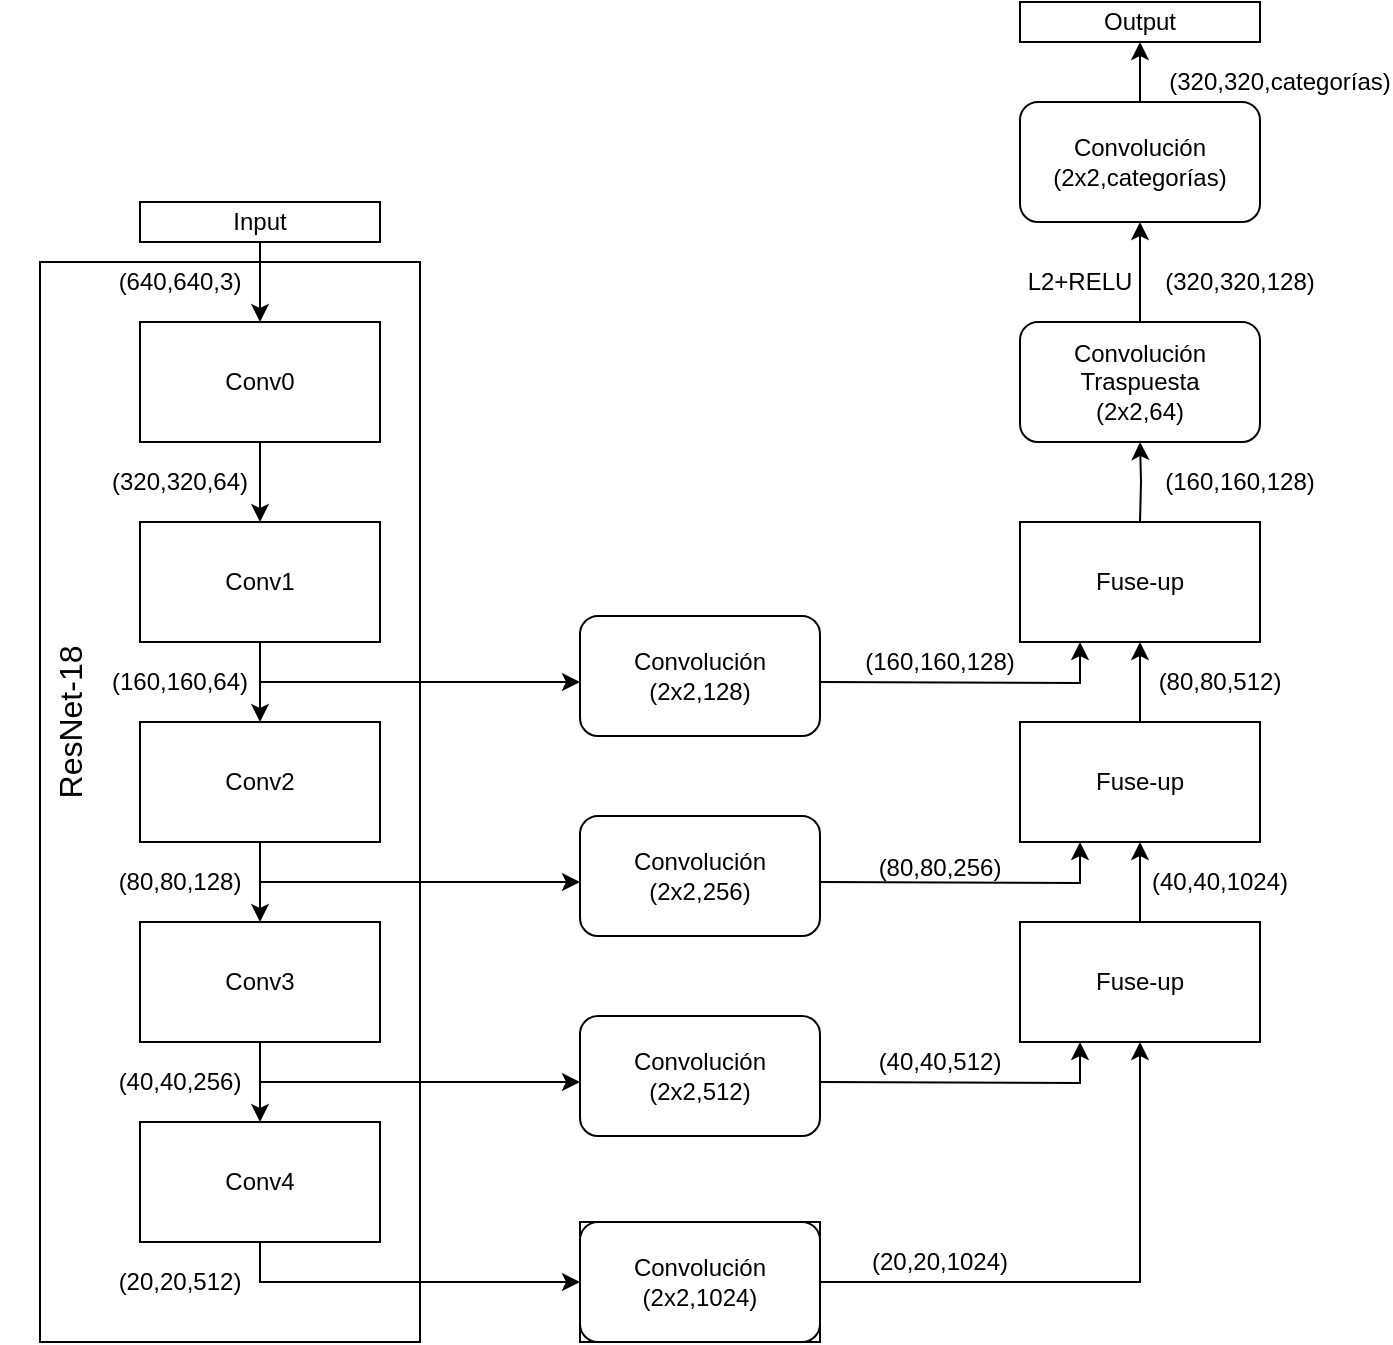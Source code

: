<mxfile version="13.9.2" type="device" pages="2"><diagram id="hmMCSnsPNJcpCr6YKXEO" name="Page-1"><mxGraphModel dx="1422" dy="1865" grid="1" gridSize="10" guides="1" tooltips="1" connect="1" arrows="1" fold="1" page="1" pageScale="1" pageWidth="850" pageHeight="1100" math="0" shadow="0"><root><mxCell id="0"/><mxCell id="1" parent="0"/><mxCell id="dNM_J1vEn28DvA4uqvdx-1" value="" style="rounded=0;whiteSpace=wrap;html=1;fillColor=none;" parent="1" vertex="1"><mxGeometry x="70" y="83" width="190" height="540" as="geometry"/></mxCell><mxCell id="tcMPDzOzU07q1JCKf_pF-14" style="edgeStyle=orthogonalEdgeStyle;rounded=0;orthogonalLoop=1;jettySize=auto;html=1;exitX=0.5;exitY=1;exitDx=0;exitDy=0;" parent="1" source="tcMPDzOzU07q1JCKf_pF-1" target="tcMPDzOzU07q1JCKf_pF-2" edge="1"><mxGeometry relative="1" as="geometry"/></mxCell><mxCell id="tcMPDzOzU07q1JCKf_pF-1" value="Conv0" style="rounded=0;whiteSpace=wrap;html=1;" parent="1" vertex="1"><mxGeometry x="120" y="113" width="120" height="60" as="geometry"/></mxCell><mxCell id="tcMPDzOzU07q1JCKf_pF-16" style="edgeStyle=orthogonalEdgeStyle;rounded=0;orthogonalLoop=1;jettySize=auto;html=1;exitX=0.5;exitY=1;exitDx=0;exitDy=0;" parent="1" source="tcMPDzOzU07q1JCKf_pF-2" target="tcMPDzOzU07q1JCKf_pF-3" edge="1"><mxGeometry relative="1" as="geometry"/></mxCell><mxCell id="tcMPDzOzU07q1JCKf_pF-39" style="edgeStyle=orthogonalEdgeStyle;rounded=0;orthogonalLoop=1;jettySize=auto;html=1;exitX=0.5;exitY=1;exitDx=0;exitDy=0;entryX=0;entryY=0.5;entryDx=0;entryDy=0;" parent="1" source="tcMPDzOzU07q1JCKf_pF-2" edge="1"><mxGeometry relative="1" as="geometry"><mxPoint x="340" y="293" as="targetPoint"/><Array as="points"><mxPoint x="180" y="293"/></Array></mxGeometry></mxCell><mxCell id="tcMPDzOzU07q1JCKf_pF-2" value="Conv1" style="rounded=0;whiteSpace=wrap;html=1;" parent="1" vertex="1"><mxGeometry x="120" y="213" width="120" height="60" as="geometry"/></mxCell><mxCell id="tcMPDzOzU07q1JCKf_pF-17" style="edgeStyle=orthogonalEdgeStyle;rounded=0;orthogonalLoop=1;jettySize=auto;html=1;exitX=0.5;exitY=1;exitDx=0;exitDy=0;" parent="1" source="tcMPDzOzU07q1JCKf_pF-3" target="tcMPDzOzU07q1JCKf_pF-4" edge="1"><mxGeometry relative="1" as="geometry"/></mxCell><mxCell id="tcMPDzOzU07q1JCKf_pF-37" style="edgeStyle=orthogonalEdgeStyle;rounded=0;orthogonalLoop=1;jettySize=auto;html=1;exitX=0.5;exitY=1;exitDx=0;exitDy=0;" parent="1" source="tcMPDzOzU07q1JCKf_pF-3" edge="1"><mxGeometry relative="1" as="geometry"><mxPoint x="340" y="393" as="targetPoint"/><Array as="points"><mxPoint x="180" y="393"/></Array></mxGeometry></mxCell><mxCell id="tcMPDzOzU07q1JCKf_pF-3" value="Conv2" style="rounded=0;whiteSpace=wrap;html=1;" parent="1" vertex="1"><mxGeometry x="120" y="313" width="120" height="60" as="geometry"/></mxCell><mxCell id="tcMPDzOzU07q1JCKf_pF-18" style="edgeStyle=orthogonalEdgeStyle;rounded=0;orthogonalLoop=1;jettySize=auto;html=1;exitX=0.5;exitY=1;exitDx=0;exitDy=0;entryX=0.5;entryY=0;entryDx=0;entryDy=0;" parent="1" source="tcMPDzOzU07q1JCKf_pF-4" target="tcMPDzOzU07q1JCKf_pF-5" edge="1"><mxGeometry relative="1" as="geometry"/></mxCell><mxCell id="tcMPDzOzU07q1JCKf_pF-27" style="edgeStyle=orthogonalEdgeStyle;rounded=0;orthogonalLoop=1;jettySize=auto;html=1;exitX=0.5;exitY=1;exitDx=0;exitDy=0;" parent="1" source="tcMPDzOzU07q1JCKf_pF-4" edge="1"><mxGeometry relative="1" as="geometry"><mxPoint x="340" y="493" as="targetPoint"/><Array as="points"><mxPoint x="180" y="493"/></Array></mxGeometry></mxCell><mxCell id="tcMPDzOzU07q1JCKf_pF-4" value="Conv3" style="rounded=0;whiteSpace=wrap;html=1;" parent="1" vertex="1"><mxGeometry x="120" y="413" width="120" height="60" as="geometry"/></mxCell><mxCell id="tcMPDzOzU07q1JCKf_pF-20" style="edgeStyle=orthogonalEdgeStyle;rounded=0;orthogonalLoop=1;jettySize=auto;html=1;exitX=0.5;exitY=1;exitDx=0;exitDy=0;entryX=0;entryY=0.5;entryDx=0;entryDy=0;" parent="1" source="tcMPDzOzU07q1JCKf_pF-5" target="tcMPDzOzU07q1JCKf_pF-19" edge="1"><mxGeometry relative="1" as="geometry"/></mxCell><mxCell id="tcMPDzOzU07q1JCKf_pF-5" value="Conv4" style="rounded=0;whiteSpace=wrap;html=1;" parent="1" vertex="1"><mxGeometry x="120" y="513" width="120" height="60" as="geometry"/></mxCell><mxCell id="tcMPDzOzU07q1JCKf_pF-6" value="Output" style="rounded=0;whiteSpace=wrap;html=1;" parent="1" vertex="1"><mxGeometry x="560" y="-47" width="120" height="20" as="geometry"/></mxCell><mxCell id="tcMPDzOzU07q1JCKf_pF-7" value="Fuse-up" style="rounded=0;whiteSpace=wrap;html=1;" parent="1" vertex="1"><mxGeometry x="560" y="213" width="120" height="60" as="geometry"/></mxCell><mxCell id="tcMPDzOzU07q1JCKf_pF-35" style="edgeStyle=orthogonalEdgeStyle;rounded=0;orthogonalLoop=1;jettySize=auto;html=1;exitX=0.5;exitY=0;exitDx=0;exitDy=0;" parent="1" source="tcMPDzOzU07q1JCKf_pF-8" target="tcMPDzOzU07q1JCKf_pF-7" edge="1"><mxGeometry relative="1" as="geometry"/></mxCell><mxCell id="tcMPDzOzU07q1JCKf_pF-8" value="Fuse-up" style="rounded=0;whiteSpace=wrap;html=1;" parent="1" vertex="1"><mxGeometry x="560" y="313" width="120" height="60" as="geometry"/></mxCell><mxCell id="tcMPDzOzU07q1JCKf_pF-34" style="edgeStyle=orthogonalEdgeStyle;rounded=0;orthogonalLoop=1;jettySize=auto;html=1;exitX=0.5;exitY=0;exitDx=0;exitDy=0;entryX=0.5;entryY=1;entryDx=0;entryDy=0;" parent="1" source="tcMPDzOzU07q1JCKf_pF-9" target="tcMPDzOzU07q1JCKf_pF-8" edge="1"><mxGeometry relative="1" as="geometry"/></mxCell><mxCell id="tcMPDzOzU07q1JCKf_pF-9" value="Fuse-up" style="rounded=0;whiteSpace=wrap;html=1;" parent="1" vertex="1"><mxGeometry x="560" y="413" width="120" height="60" as="geometry"/></mxCell><mxCell id="tcMPDzOzU07q1JCKf_pF-11" value="(640,640,3)" style="text;html=1;strokeColor=none;fillColor=none;align=center;verticalAlign=middle;whiteSpace=wrap;rounded=0;" parent="1" vertex="1"><mxGeometry x="120" y="83" width="40" height="20" as="geometry"/></mxCell><mxCell id="tcMPDzOzU07q1JCKf_pF-12" value="" style="endArrow=classic;html=1;entryX=0.5;entryY=0;entryDx=0;entryDy=0;" parent="1" target="tcMPDzOzU07q1JCKf_pF-1" edge="1"><mxGeometry width="50" height="50" relative="1" as="geometry"><mxPoint x="180" y="73" as="sourcePoint"/><mxPoint x="430" y="193" as="targetPoint"/></mxGeometry></mxCell><mxCell id="tcMPDzOzU07q1JCKf_pF-13" value="Input" style="rounded=0;whiteSpace=wrap;html=1;" parent="1" vertex="1"><mxGeometry x="120" y="53" width="120" height="20" as="geometry"/></mxCell><mxCell id="tcMPDzOzU07q1JCKf_pF-15" value="(160,160,64)" style="text;html=1;strokeColor=none;fillColor=none;align=center;verticalAlign=middle;whiteSpace=wrap;rounded=0;" parent="1" vertex="1"><mxGeometry x="120" y="283" width="40" height="20" as="geometry"/></mxCell><mxCell id="tcMPDzOzU07q1JCKf_pF-24" style="edgeStyle=orthogonalEdgeStyle;rounded=0;orthogonalLoop=1;jettySize=auto;html=1;exitX=1;exitY=0.5;exitDx=0;exitDy=0;" parent="1" source="tcMPDzOzU07q1JCKf_pF-19" target="tcMPDzOzU07q1JCKf_pF-9" edge="1"><mxGeometry relative="1" as="geometry"><mxPoint x="620" y="573" as="targetPoint"/></mxGeometry></mxCell><mxCell id="tcMPDzOzU07q1JCKf_pF-19" value="Non-local" style="rounded=0;whiteSpace=wrap;html=1;" parent="1" vertex="1"><mxGeometry x="340" y="563" width="120" height="60" as="geometry"/></mxCell><mxCell id="tcMPDzOzU07q1JCKf_pF-23" value="(20,20,512)" style="text;html=1;strokeColor=none;fillColor=none;align=center;verticalAlign=middle;whiteSpace=wrap;rounded=0;" parent="1" vertex="1"><mxGeometry x="120" y="583" width="40" height="20" as="geometry"/></mxCell><mxCell id="tcMPDzOzU07q1JCKf_pF-25" value="&lt;div&gt;(20,20,1024)&lt;/div&gt;" style="text;html=1;strokeColor=none;fillColor=none;align=center;verticalAlign=middle;whiteSpace=wrap;rounded=0;" parent="1" vertex="1"><mxGeometry x="500" y="573" width="40" height="20" as="geometry"/></mxCell><mxCell id="tcMPDzOzU07q1JCKf_pF-29" style="edgeStyle=orthogonalEdgeStyle;rounded=0;orthogonalLoop=1;jettySize=auto;html=1;exitX=1;exitY=0.5;exitDx=0;exitDy=0;entryX=0.25;entryY=1;entryDx=0;entryDy=0;" parent="1" target="tcMPDzOzU07q1JCKf_pF-9" edge="1"><mxGeometry relative="1" as="geometry"><mxPoint x="460" y="493" as="sourcePoint"/></mxGeometry></mxCell><mxCell id="tcMPDzOzU07q1JCKf_pF-30" value="(40,40,256)" style="text;html=1;strokeColor=none;fillColor=none;align=center;verticalAlign=middle;whiteSpace=wrap;rounded=0;" parent="1" vertex="1"><mxGeometry x="120" y="483" width="40" height="20" as="geometry"/></mxCell><mxCell id="tcMPDzOzU07q1JCKf_pF-31" value="(40,40,512)" style="text;html=1;strokeColor=none;fillColor=none;align=center;verticalAlign=middle;whiteSpace=wrap;rounded=0;" parent="1" vertex="1"><mxGeometry x="500" y="473" width="40" height="20" as="geometry"/></mxCell><mxCell id="tcMPDzOzU07q1JCKf_pF-38" style="edgeStyle=orthogonalEdgeStyle;rounded=0;orthogonalLoop=1;jettySize=auto;html=1;exitX=1;exitY=0.5;exitDx=0;exitDy=0;entryX=0.25;entryY=1;entryDx=0;entryDy=0;" parent="1" target="tcMPDzOzU07q1JCKf_pF-8" edge="1"><mxGeometry relative="1" as="geometry"><mxPoint x="460" y="393" as="sourcePoint"/></mxGeometry></mxCell><mxCell id="tcMPDzOzU07q1JCKf_pF-40" style="edgeStyle=orthogonalEdgeStyle;rounded=0;orthogonalLoop=1;jettySize=auto;html=1;exitX=1;exitY=0.5;exitDx=0;exitDy=0;entryX=0.25;entryY=1;entryDx=0;entryDy=0;" parent="1" target="tcMPDzOzU07q1JCKf_pF-7" edge="1"><mxGeometry relative="1" as="geometry"><mxPoint x="460" y="293" as="sourcePoint"/></mxGeometry></mxCell><mxCell id="tcMPDzOzU07q1JCKf_pF-41" value="&lt;div&gt;(80,80,128)&lt;/div&gt;" style="text;html=1;strokeColor=none;fillColor=none;align=center;verticalAlign=middle;whiteSpace=wrap;rounded=0;" parent="1" vertex="1"><mxGeometry x="120" y="383" width="40" height="20" as="geometry"/></mxCell><mxCell id="tcMPDzOzU07q1JCKf_pF-42" value="&lt;div&gt;(80,80,256)&lt;/div&gt;" style="text;html=1;strokeColor=none;fillColor=none;align=center;verticalAlign=middle;whiteSpace=wrap;rounded=0;" parent="1" vertex="1"><mxGeometry x="500" y="376" width="40" height="20" as="geometry"/></mxCell><mxCell id="tcMPDzOzU07q1JCKf_pF-44" value="(160,160,128)" style="text;html=1;strokeColor=none;fillColor=none;align=center;verticalAlign=middle;whiteSpace=wrap;rounded=0;" parent="1" vertex="1"><mxGeometry x="500" y="273" width="40" height="20" as="geometry"/></mxCell><mxCell id="tcMPDzOzU07q1JCKf_pF-45" value="(320,320,64)" style="text;html=1;strokeColor=none;fillColor=none;align=center;verticalAlign=middle;whiteSpace=wrap;rounded=0;" parent="1" vertex="1"><mxGeometry x="120" y="183" width="40" height="20" as="geometry"/></mxCell><mxCell id="tcMPDzOzU07q1JCKf_pF-48" value="(40,40,1024)" style="text;html=1;strokeColor=none;fillColor=none;align=center;verticalAlign=middle;whiteSpace=wrap;rounded=0;" parent="1" vertex="1"><mxGeometry x="640" y="383" width="40" height="20" as="geometry"/></mxCell><mxCell id="tcMPDzOzU07q1JCKf_pF-50" value="(80,80,512)" style="text;html=1;strokeColor=none;fillColor=none;align=center;verticalAlign=middle;whiteSpace=wrap;rounded=0;" parent="1" vertex="1"><mxGeometry x="640" y="283" width="40" height="20" as="geometry"/></mxCell><mxCell id="tcMPDzOzU07q1JCKf_pF-53" style="edgeStyle=orthogonalEdgeStyle;rounded=0;orthogonalLoop=1;jettySize=auto;html=1;exitX=0.5;exitY=0;exitDx=0;exitDy=0;" parent="1" source="tcMPDzOzU07q1JCKf_pF-51" target="tcMPDzOzU07q1JCKf_pF-6" edge="1"><mxGeometry relative="1" as="geometry"/></mxCell><mxCell id="tcMPDzOzU07q1JCKf_pF-51" value="&lt;div&gt;Convolución&lt;br&gt;&lt;/div&gt;&lt;div&gt;(2x2,categorías)&lt;br&gt;&lt;/div&gt;" style="rounded=1;whiteSpace=wrap;html=1;" parent="1" vertex="1"><mxGeometry x="560" y="3" width="120" height="60" as="geometry"/></mxCell><mxCell id="tcMPDzOzU07q1JCKf_pF-54" value="(320,320,categorías)" style="text;html=1;strokeColor=none;fillColor=none;align=center;verticalAlign=middle;whiteSpace=wrap;rounded=0;" parent="1" vertex="1"><mxGeometry x="670" y="-17" width="40" height="20" as="geometry"/></mxCell><mxCell id="dNM_J1vEn28DvA4uqvdx-2" value="&lt;font style=&quot;font-size: 16px&quot;&gt;ResNet&lt;/font&gt;&lt;font style=&quot;font-size: 16px&quot;&gt;-18&lt;/font&gt;" style="text;html=1;strokeColor=none;fillColor=none;align=center;verticalAlign=middle;whiteSpace=wrap;rounded=0;horizontal=0;" parent="1" vertex="1"><mxGeometry x="50" y="303" width="70" height="20" as="geometry"/></mxCell><mxCell id="WZL5G8lqa4824-Vo1bd3-1" value="&lt;div&gt;Convolución&lt;/div&gt;&lt;div&gt;(2x2,128)&lt;br&gt;&lt;/div&gt;" style="rounded=1;whiteSpace=wrap;html=1;" parent="1" vertex="1"><mxGeometry x="340" y="260" width="120" height="60" as="geometry"/></mxCell><mxCell id="WZL5G8lqa4824-Vo1bd3-2" value="&lt;div&gt;Convolución&lt;/div&gt;&lt;div&gt;(2x2,256)&lt;br&gt;&lt;/div&gt;" style="rounded=1;whiteSpace=wrap;html=1;" parent="1" vertex="1"><mxGeometry x="340" y="360" width="120" height="60" as="geometry"/></mxCell><mxCell id="WZL5G8lqa4824-Vo1bd3-3" value="&lt;div&gt;Convolución&lt;/div&gt;&lt;div&gt;(2x2,512)&lt;br&gt;&lt;/div&gt;" style="rounded=1;whiteSpace=wrap;html=1;" parent="1" vertex="1"><mxGeometry x="340" y="460" width="120" height="60" as="geometry"/></mxCell><mxCell id="WZL5G8lqa4824-Vo1bd3-4" value="&lt;div&gt;Convolución&lt;/div&gt;&lt;div&gt;(2x2,1024)&lt;br&gt;&lt;/div&gt;" style="rounded=1;whiteSpace=wrap;html=1;" parent="1" vertex="1"><mxGeometry x="340" y="563" width="120" height="60" as="geometry"/></mxCell><mxCell id="b9HHwxwJ_7IEGvyDdAL5-1" style="edgeStyle=orthogonalEdgeStyle;rounded=0;orthogonalLoop=1;jettySize=auto;html=1;entryX=0.5;entryY=1;entryDx=0;entryDy=0;" edge="1" parent="1" target="b9HHwxwJ_7IEGvyDdAL5-5"><mxGeometry relative="1" as="geometry"><mxPoint x="620" y="170" as="targetPoint"/><mxPoint x="620" y="213" as="sourcePoint"/></mxGeometry></mxCell><mxCell id="b9HHwxwJ_7IEGvyDdAL5-2" value="&lt;div&gt;(160,160,128)&lt;/div&gt;" style="text;html=1;strokeColor=none;fillColor=none;align=center;verticalAlign=middle;whiteSpace=wrap;rounded=0;" vertex="1" parent="1"><mxGeometry x="650" y="183" width="40" height="20" as="geometry"/></mxCell><mxCell id="b9HHwxwJ_7IEGvyDdAL5-3" style="edgeStyle=orthogonalEdgeStyle;rounded=0;orthogonalLoop=1;jettySize=auto;html=1;entryX=0.5;entryY=1;entryDx=0;entryDy=0;" edge="1" parent="1" source="b9HHwxwJ_7IEGvyDdAL5-5"><mxGeometry relative="1" as="geometry"><mxPoint x="620" y="110" as="sourcePoint"/><mxPoint x="620" y="63" as="targetPoint"/></mxGeometry></mxCell><mxCell id="b9HHwxwJ_7IEGvyDdAL5-4" value="&lt;div&gt;(320,320,128)&lt;/div&gt;" style="text;html=1;strokeColor=none;fillColor=none;align=center;verticalAlign=middle;whiteSpace=wrap;rounded=0;" vertex="1" parent="1"><mxGeometry x="650" y="83" width="40" height="20" as="geometry"/></mxCell><mxCell id="b9HHwxwJ_7IEGvyDdAL5-5" value="&lt;div&gt;Convolución&lt;/div&gt;&lt;div&gt;Traspuesta&lt;br&gt;&lt;/div&gt;&lt;div&gt;(2x2,64)&lt;br&gt;&lt;/div&gt;" style="rounded=1;whiteSpace=wrap;html=1;" vertex="1" parent="1"><mxGeometry x="560" y="113" width="120" height="60" as="geometry"/></mxCell><mxCell id="b9HHwxwJ_7IEGvyDdAL5-6" value="L2+RELU" style="text;html=1;strokeColor=none;fillColor=none;align=center;verticalAlign=middle;whiteSpace=wrap;rounded=0;" vertex="1" parent="1"><mxGeometry x="570" y="83" width="40" height="20" as="geometry"/></mxCell></root></mxGraphModel></diagram><diagram id="wfsUBu5mWRZKpayJvTtz" name="Page-2"><mxGraphModel dx="1422" dy="794" grid="1" gridSize="10" guides="1" tooltips="1" connect="1" arrows="1" fold="1" page="1" pageScale="1" pageWidth="850" pageHeight="1100" math="0" shadow="0"><root><mxCell id="K46hwAUYnZ-i0ehXtEKi-0"/><mxCell id="K46hwAUYnZ-i0ehXtEKi-1" parent="K46hwAUYnZ-i0ehXtEKi-0"/><mxCell id="K46hwAUYnZ-i0ehXtEKi-2" value="&lt;div&gt;Convolución&lt;/div&gt;&lt;div&gt;(2x2,128)&lt;br&gt;&lt;/div&gt;" style="rounded=1;whiteSpace=wrap;html=1;" vertex="1" parent="K46hwAUYnZ-i0ehXtEKi-1"><mxGeometry x="340" y="230" width="120" height="60" as="geometry"/></mxCell><mxCell id="K46hwAUYnZ-i0ehXtEKi-3" value="&lt;div&gt;Convolución&lt;/div&gt;&lt;div&gt;(2x2,256)&lt;br&gt;&lt;/div&gt;" style="rounded=1;whiteSpace=wrap;html=1;" vertex="1" parent="K46hwAUYnZ-i0ehXtEKi-1"><mxGeometry x="340" y="330" width="120" height="60" as="geometry"/></mxCell><mxCell id="K46hwAUYnZ-i0ehXtEKi-4" value="&lt;div&gt;Convolución&lt;/div&gt;&lt;div&gt;(2x2,512)&lt;br&gt;&lt;/div&gt;" style="rounded=1;whiteSpace=wrap;html=1;" vertex="1" parent="K46hwAUYnZ-i0ehXtEKi-1"><mxGeometry x="340" y="430" width="120" height="60" as="geometry"/></mxCell><mxCell id="K46hwAUYnZ-i0ehXtEKi-5" value="&lt;div&gt;Convolución&lt;/div&gt;&lt;div&gt;(2x2,1024)&lt;br&gt;&lt;/div&gt;" style="rounded=1;whiteSpace=wrap;html=1;" vertex="1" parent="K46hwAUYnZ-i0ehXtEKi-1"><mxGeometry x="340" y="530" width="120" height="60" as="geometry"/></mxCell></root></mxGraphModel></diagram></mxfile>